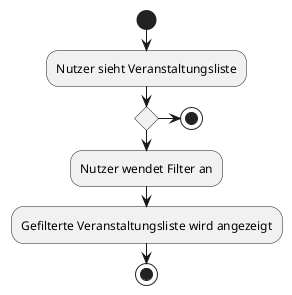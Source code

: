 @startuml

start
:Nutzer sieht Veranstaltungsliste;
if () then
stop
else
:Nutzer wendet Filter an;
:Gefilterte Veranstaltungsliste wird angezeigt;
endif
stop
@enduml

